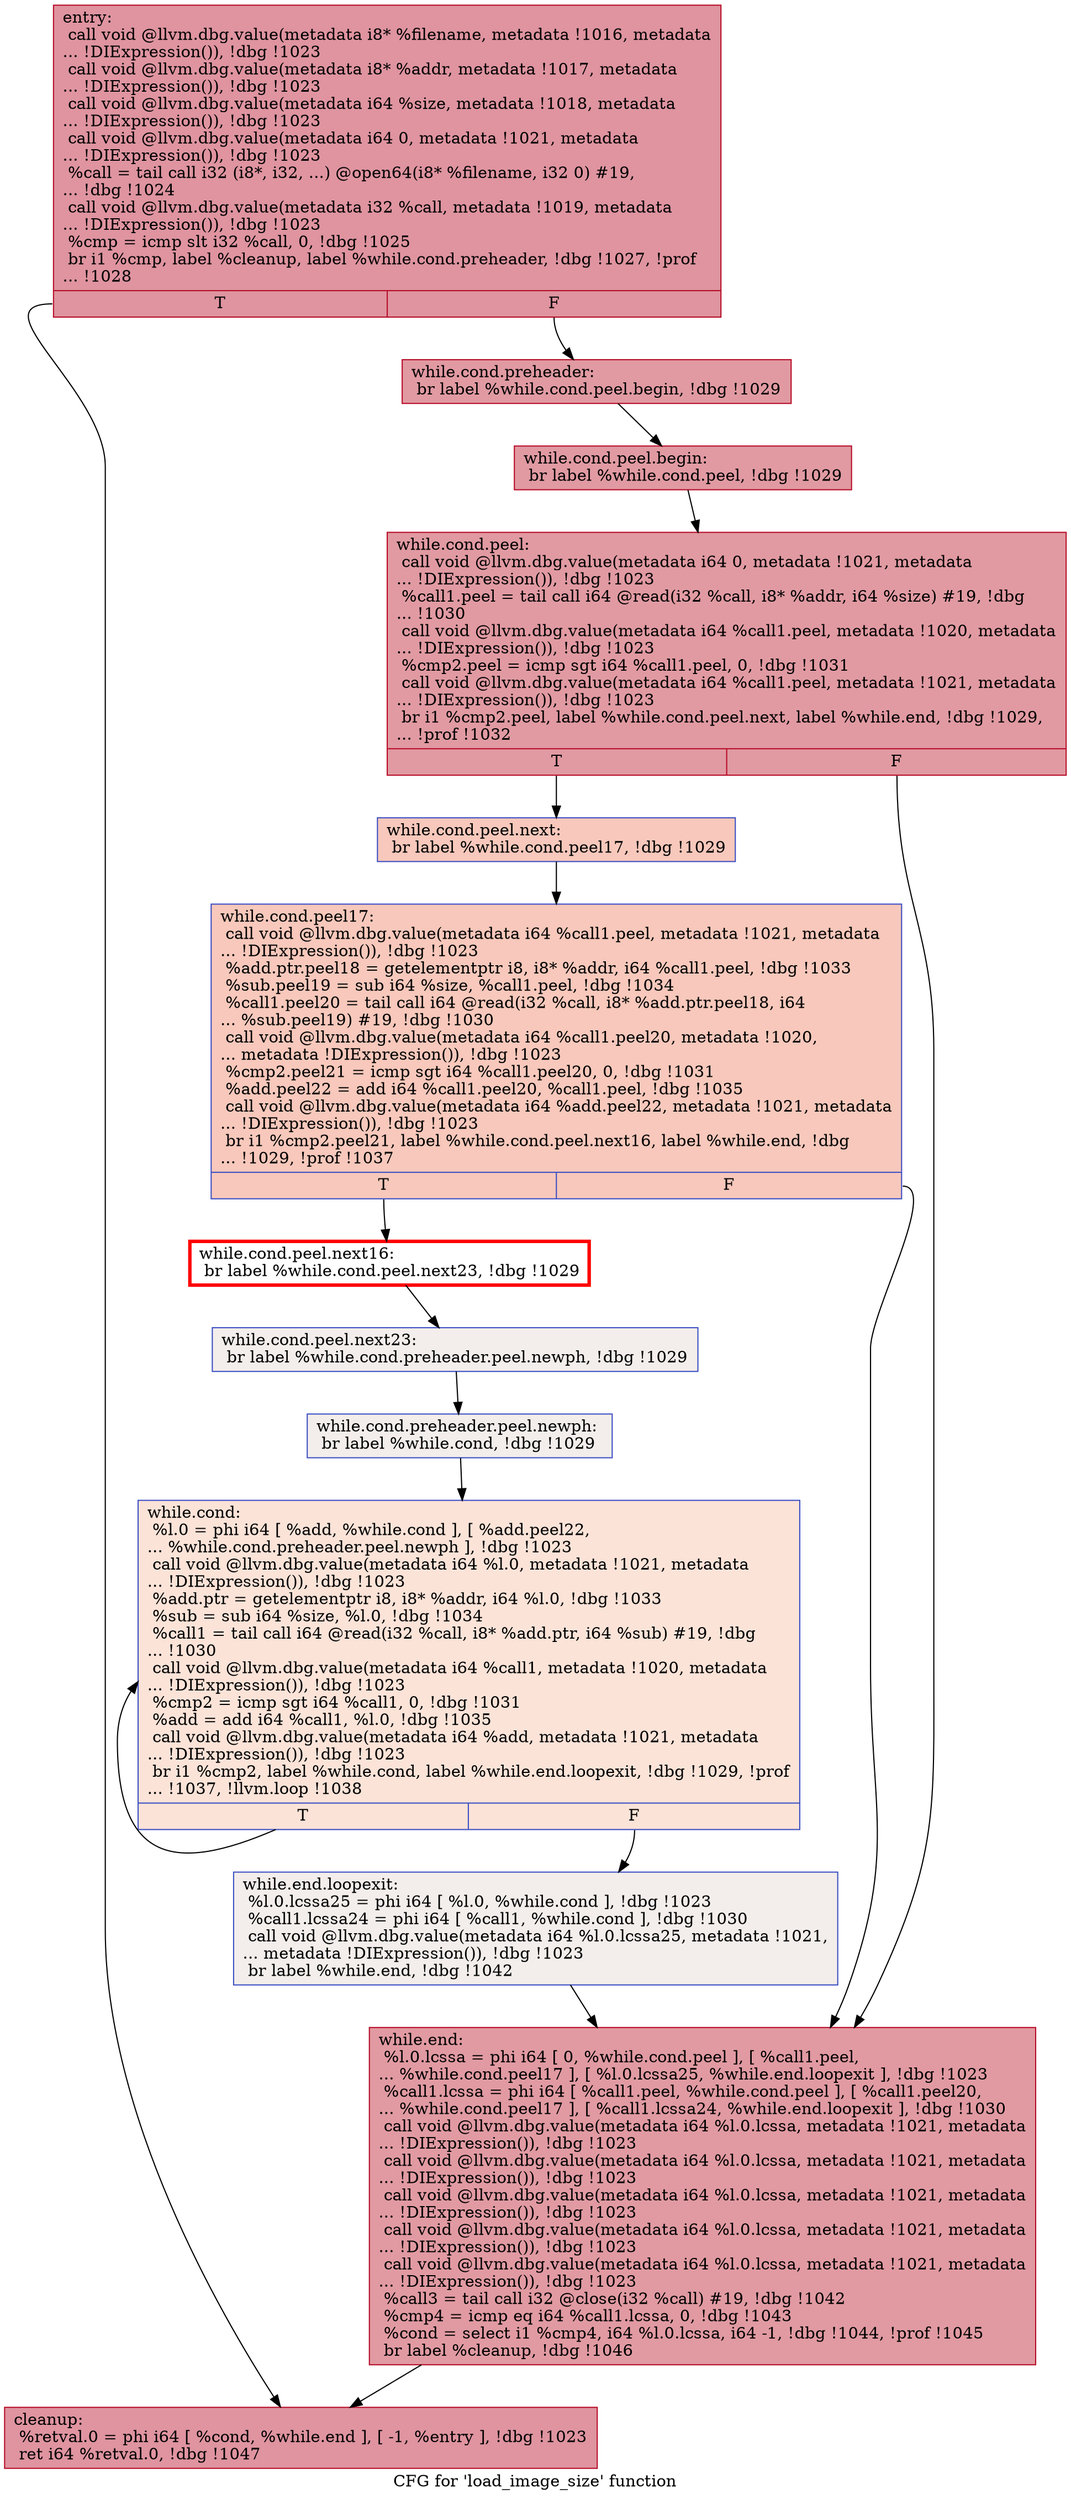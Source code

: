 digraph "CFG for 'load_image_size' function" {
	label="CFG for 'load_image_size' function";

	Node0x5623ba08fb80 [shape=record,color="#b70d28ff", style=filled, fillcolor="#b70d2870",label="{entry:\l  call void @llvm.dbg.value(metadata i8* %filename, metadata !1016, metadata\l... !DIExpression()), !dbg !1023\l  call void @llvm.dbg.value(metadata i8* %addr, metadata !1017, metadata\l... !DIExpression()), !dbg !1023\l  call void @llvm.dbg.value(metadata i64 %size, metadata !1018, metadata\l... !DIExpression()), !dbg !1023\l  call void @llvm.dbg.value(metadata i64 0, metadata !1021, metadata\l... !DIExpression()), !dbg !1023\l  %call = tail call i32 (i8*, i32, ...) @open64(i8* %filename, i32 0) #19,\l... !dbg !1024\l  call void @llvm.dbg.value(metadata i32 %call, metadata !1019, metadata\l... !DIExpression()), !dbg !1023\l  %cmp = icmp slt i32 %call, 0, !dbg !1025\l  br i1 %cmp, label %cleanup, label %while.cond.preheader, !dbg !1027, !prof\l... !1028\l|{<s0>T|<s1>F}}"];
	Node0x5623ba08fb80:s0 -> Node0x5623ba09f010;
	Node0x5623ba08fb80:s1 -> Node0x5623ba4a2490;
	Node0x5623ba4a2490 [shape=record,color="#b70d28ff", style=filled, fillcolor="#bb1b2c70",label="{while.cond.preheader:                             \l  br label %while.cond.peel.begin, !dbg !1029\l}"];
	Node0x5623ba4a2490 -> Node0x5623ba305920;
	Node0x5623ba305920 [shape=record,color="#b70d28ff", style=filled, fillcolor="#bb1b2c70",label="{while.cond.peel.begin:                            \l  br label %while.cond.peel, !dbg !1029\l}"];
	Node0x5623ba305920 -> Node0x5623ba3f7070;
	Node0x5623ba3f7070 [shape=record,color="#b70d28ff", style=filled, fillcolor="#bb1b2c70",label="{while.cond.peel:                                  \l  call void @llvm.dbg.value(metadata i64 0, metadata !1021, metadata\l... !DIExpression()), !dbg !1023\l  %call1.peel = tail call i64 @read(i32 %call, i8* %addr, i64 %size) #19, !dbg\l... !1030\l  call void @llvm.dbg.value(metadata i64 %call1.peel, metadata !1020, metadata\l... !DIExpression()), !dbg !1023\l  %cmp2.peel = icmp sgt i64 %call1.peel, 0, !dbg !1031\l  call void @llvm.dbg.value(metadata i64 %call1.peel, metadata !1021, metadata\l... !DIExpression()), !dbg !1023\l  br i1 %cmp2.peel, label %while.cond.peel.next, label %while.end, !dbg !1029,\l... !prof !1032\l|{<s0>T|<s1>F}}"];
	Node0x5623ba3f7070:s0 -> Node0x5623ba1fc660;
	Node0x5623ba3f7070:s1 -> Node0x5623ba09f490;
	Node0x5623ba1fc660 [shape=record,color="#3d50c3ff", style=filled, fillcolor="#ed836670",label="{while.cond.peel.next:                             \l  br label %while.cond.peel17, !dbg !1029\l}"];
	Node0x5623ba1fc660 -> Node0x5623ba0d49e0;
	Node0x5623ba0d49e0 [shape=record,color="#3d50c3ff", style=filled, fillcolor="#ed836670",label="{while.cond.peel17:                                \l  call void @llvm.dbg.value(metadata i64 %call1.peel, metadata !1021, metadata\l... !DIExpression()), !dbg !1023\l  %add.ptr.peel18 = getelementptr i8, i8* %addr, i64 %call1.peel, !dbg !1033\l  %sub.peel19 = sub i64 %size, %call1.peel, !dbg !1034\l  %call1.peel20 = tail call i64 @read(i32 %call, i8* %add.ptr.peel18, i64\l... %sub.peel19) #19, !dbg !1030\l  call void @llvm.dbg.value(metadata i64 %call1.peel20, metadata !1020,\l... metadata !DIExpression()), !dbg !1023\l  %cmp2.peel21 = icmp sgt i64 %call1.peel20, 0, !dbg !1031\l  %add.peel22 = add i64 %call1.peel20, %call1.peel, !dbg !1035\l  call void @llvm.dbg.value(metadata i64 %add.peel22, metadata !1021, metadata\l... !DIExpression()), !dbg !1023\l  br i1 %cmp2.peel21, label %while.cond.peel.next16, label %while.end, !dbg\l... !1029, !prof !1037\l|{<s0>T|<s1>F}}"];
	Node0x5623ba0d49e0:s0 -> Node0x5623ba4b8f80;
	Node0x5623ba0d49e0:s1 -> Node0x5623ba09f490;
	Node0x5623ba4b8f80 [shape=record,penwidth=3.0, color="red",label="{while.cond.peel.next16:                           \l  br label %while.cond.peel.next23, !dbg !1029\l}"];
	Node0x5623ba4b8f80 -> Node0x5623ba340e90;
	Node0x5623ba340e90 [shape=record,color="#3d50c3ff", style=filled, fillcolor="#e5d8d170",label="{while.cond.peel.next23:                           \l  br label %while.cond.preheader.peel.newph, !dbg !1029\l}"];
	Node0x5623ba340e90 -> Node0x5623ba335ca0;
	Node0x5623ba335ca0 [shape=record,color="#3d50c3ff", style=filled, fillcolor="#e5d8d170",label="{while.cond.preheader.peel.newph:                  \l  br label %while.cond, !dbg !1029\l}"];
	Node0x5623ba335ca0 -> Node0x5623ba09f300;
	Node0x5623ba09f300 [shape=record,color="#3d50c3ff", style=filled, fillcolor="#f6bfa670",label="{while.cond:                                       \l  %l.0 = phi i64 [ %add, %while.cond ], [ %add.peel22,\l... %while.cond.preheader.peel.newph ], !dbg !1023\l  call void @llvm.dbg.value(metadata i64 %l.0, metadata !1021, metadata\l... !DIExpression()), !dbg !1023\l  %add.ptr = getelementptr i8, i8* %addr, i64 %l.0, !dbg !1033\l  %sub = sub i64 %size, %l.0, !dbg !1034\l  %call1 = tail call i64 @read(i32 %call, i8* %add.ptr, i64 %sub) #19, !dbg\l... !1030\l  call void @llvm.dbg.value(metadata i64 %call1, metadata !1020, metadata\l... !DIExpression()), !dbg !1023\l  %cmp2 = icmp sgt i64 %call1, 0, !dbg !1031\l  %add = add i64 %call1, %l.0, !dbg !1035\l  call void @llvm.dbg.value(metadata i64 %add, metadata !1021, metadata\l... !DIExpression()), !dbg !1023\l  br i1 %cmp2, label %while.cond, label %while.end.loopexit, !dbg !1029, !prof\l... !1037, !llvm.loop !1038\l|{<s0>T|<s1>F}}"];
	Node0x5623ba09f300:s0 -> Node0x5623ba09f300;
	Node0x5623ba09f300:s1 -> Node0x5623ba49af50;
	Node0x5623ba49af50 [shape=record,color="#3d50c3ff", style=filled, fillcolor="#e5d8d170",label="{while.end.loopexit:                               \l  %l.0.lcssa25 = phi i64 [ %l.0, %while.cond ], !dbg !1023\l  %call1.lcssa24 = phi i64 [ %call1, %while.cond ], !dbg !1030\l  call void @llvm.dbg.value(metadata i64 %l.0.lcssa25, metadata !1021,\l... metadata !DIExpression()), !dbg !1023\l  br label %while.end, !dbg !1042\l}"];
	Node0x5623ba49af50 -> Node0x5623ba09f490;
	Node0x5623ba09f490 [shape=record,color="#b70d28ff", style=filled, fillcolor="#bb1b2c70",label="{while.end:                                        \l  %l.0.lcssa = phi i64 [ 0, %while.cond.peel ], [ %call1.peel,\l... %while.cond.peel17 ], [ %l.0.lcssa25, %while.end.loopexit ], !dbg !1023\l  %call1.lcssa = phi i64 [ %call1.peel, %while.cond.peel ], [ %call1.peel20,\l... %while.cond.peel17 ], [ %call1.lcssa24, %while.end.loopexit ], !dbg !1030\l  call void @llvm.dbg.value(metadata i64 %l.0.lcssa, metadata !1021, metadata\l... !DIExpression()), !dbg !1023\l  call void @llvm.dbg.value(metadata i64 %l.0.lcssa, metadata !1021, metadata\l... !DIExpression()), !dbg !1023\l  call void @llvm.dbg.value(metadata i64 %l.0.lcssa, metadata !1021, metadata\l... !DIExpression()), !dbg !1023\l  call void @llvm.dbg.value(metadata i64 %l.0.lcssa, metadata !1021, metadata\l... !DIExpression()), !dbg !1023\l  call void @llvm.dbg.value(metadata i64 %l.0.lcssa, metadata !1021, metadata\l... !DIExpression()), !dbg !1023\l  %call3 = tail call i32 @close(i32 %call) #19, !dbg !1042\l  %cmp4 = icmp eq i64 %call1.lcssa, 0, !dbg !1043\l  %cond = select i1 %cmp4, i64 %l.0.lcssa, i64 -1, !dbg !1044, !prof !1045\l  br label %cleanup, !dbg !1046\l}"];
	Node0x5623ba09f490 -> Node0x5623ba09f010;
	Node0x5623ba09f010 [shape=record,color="#b70d28ff", style=filled, fillcolor="#b70d2870",label="{cleanup:                                          \l  %retval.0 = phi i64 [ %cond, %while.end ], [ -1, %entry ], !dbg !1023\l  ret i64 %retval.0, !dbg !1047\l}"];
}
